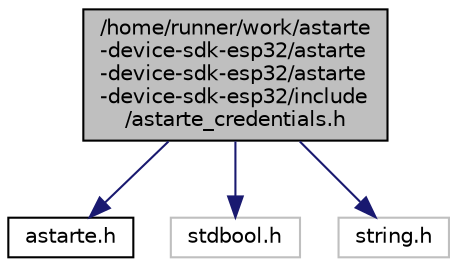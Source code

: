 digraph "/home/runner/work/astarte-device-sdk-esp32/astarte-device-sdk-esp32/astarte-device-sdk-esp32/include/astarte_credentials.h"
{
 // LATEX_PDF_SIZE
  edge [fontname="Helvetica",fontsize="10",labelfontname="Helvetica",labelfontsize="10"];
  node [fontname="Helvetica",fontsize="10",shape=record];
  Node1 [label="/home/runner/work/astarte\l-device-sdk-esp32/astarte\l-device-sdk-esp32/astarte\l-device-sdk-esp32/include\l/astarte_credentials.h",height=0.2,width=0.4,color="black", fillcolor="grey75", style="filled", fontcolor="black",tooltip="Astarte credentials functions."];
  Node1 -> Node2 [color="midnightblue",fontsize="10",style="solid",fontname="Helvetica"];
  Node2 [label="astarte.h",height=0.2,width=0.4,color="black", fillcolor="white", style="filled",URL="$astarte_8h.html",tooltip="Astarte types and defines."];
  Node1 -> Node3 [color="midnightblue",fontsize="10",style="solid",fontname="Helvetica"];
  Node3 [label="stdbool.h",height=0.2,width=0.4,color="grey75", fillcolor="white", style="filled",tooltip=" "];
  Node1 -> Node4 [color="midnightblue",fontsize="10",style="solid",fontname="Helvetica"];
  Node4 [label="string.h",height=0.2,width=0.4,color="grey75", fillcolor="white", style="filled",tooltip=" "];
}
